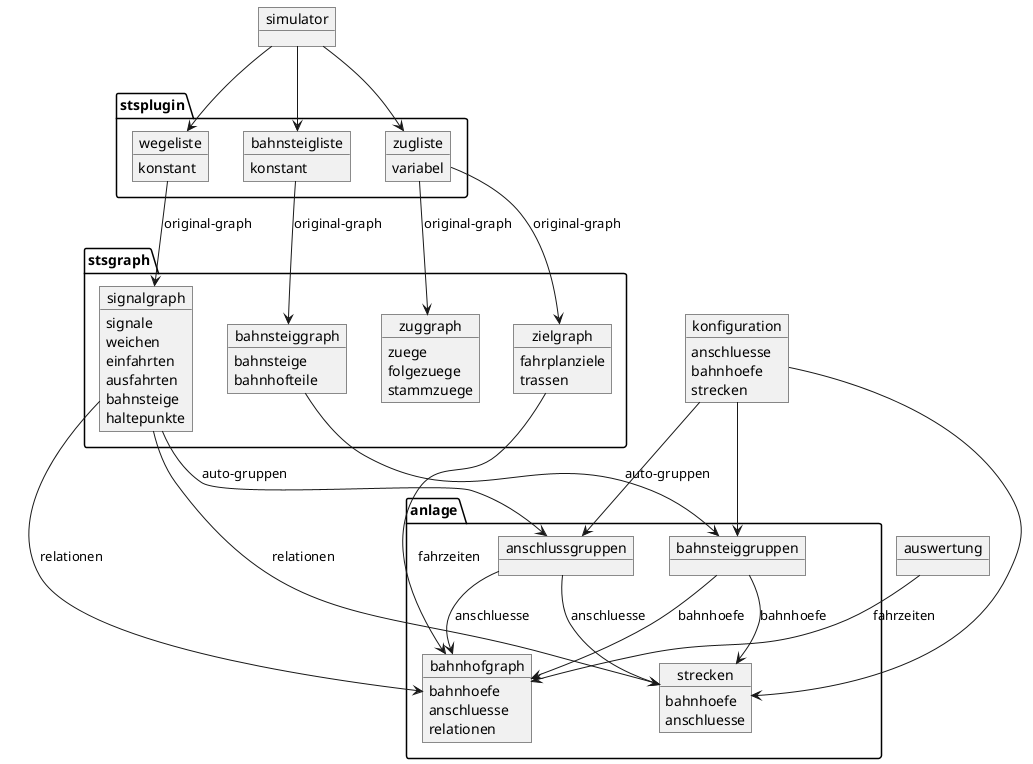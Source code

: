 @startuml
'https://plantuml.com/object-diagram

object simulator

package stsplugin {
    object wegeliste
        wegeliste : konstant

    object bahnsteigliste
        bahnsteigliste : konstant

    object zugliste
        zugliste : variabel

}

package stsgraph {
    object signalgraph
        signalgraph : signale
        signalgraph : weichen
        signalgraph : einfahrten
        signalgraph : ausfahrten
        signalgraph : bahnsteige
        signalgraph : haltepunkte

    object bahnsteiggraph
        bahnsteiggraph : bahnsteige
        bahnsteiggraph : bahnhofteile

    object zuggraph
        zuggraph : zuege
        zuggraph : folgezuege
        zuggraph : stammzuege

    object zielgraph
        zielgraph : fahrplanziele
        zielgraph : trassen
}


object konfiguration
konfiguration : anschluesse
konfiguration : bahnhoefe
konfiguration : strecken



object auswertung

package anlage {
object bahnhofgraph
bahnhofgraph : bahnhoefe
bahnhofgraph : anschluesse
bahnhofgraph : relationen

object anschlussgruppen
object bahnsteiggruppen

object strecken
strecken : bahnhoefe
strecken : anschluesse
}

simulator --> zugliste
simulator --> wegeliste
simulator --> bahnsteigliste

wegeliste --> signalgraph : original-graph
signalgraph --> anschlussgruppen : auto-gruppen

bahnsteigliste --> bahnsteiggraph : original-graph
bahnsteiggraph --> bahnsteiggruppen : auto-gruppen

zugliste --> zuggraph : original-graph
zugliste --> zielgraph : original-graph

zielgraph --> bahnhofgraph : fahrzeiten
bahnsteiggruppen --> bahnhofgraph : bahnhoefe
anschlussgruppen --> bahnhofgraph : anschluesse

signalgraph --> strecken : relationen
signalgraph --> bahnhofgraph : relationen
bahnsteiggruppen --> strecken : bahnhoefe
anschlussgruppen --> strecken : anschluesse

konfiguration --> bahnsteiggruppen
konfiguration --> anschlussgruppen
konfiguration --> strecken

auswertung --> bahnhofgraph : fahrzeiten
'strecken --> bahnhofgraph : relationen

@enduml
